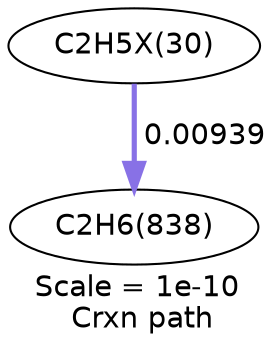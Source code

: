 digraph reaction_paths {
center=1;
s58 -> s23[fontname="Helvetica", style="setlinewidth(2.48)", arrowsize=1.24, color="0.7, 0.509, 0.9"
, label=" 0.00939"];
s23 [ fontname="Helvetica", label="C2H6(838)"];
s58 [ fontname="Helvetica", label="C2H5X(30)"];
 label = "Scale = 1e-10\l Crxn path";
 fontname = "Helvetica";
}
